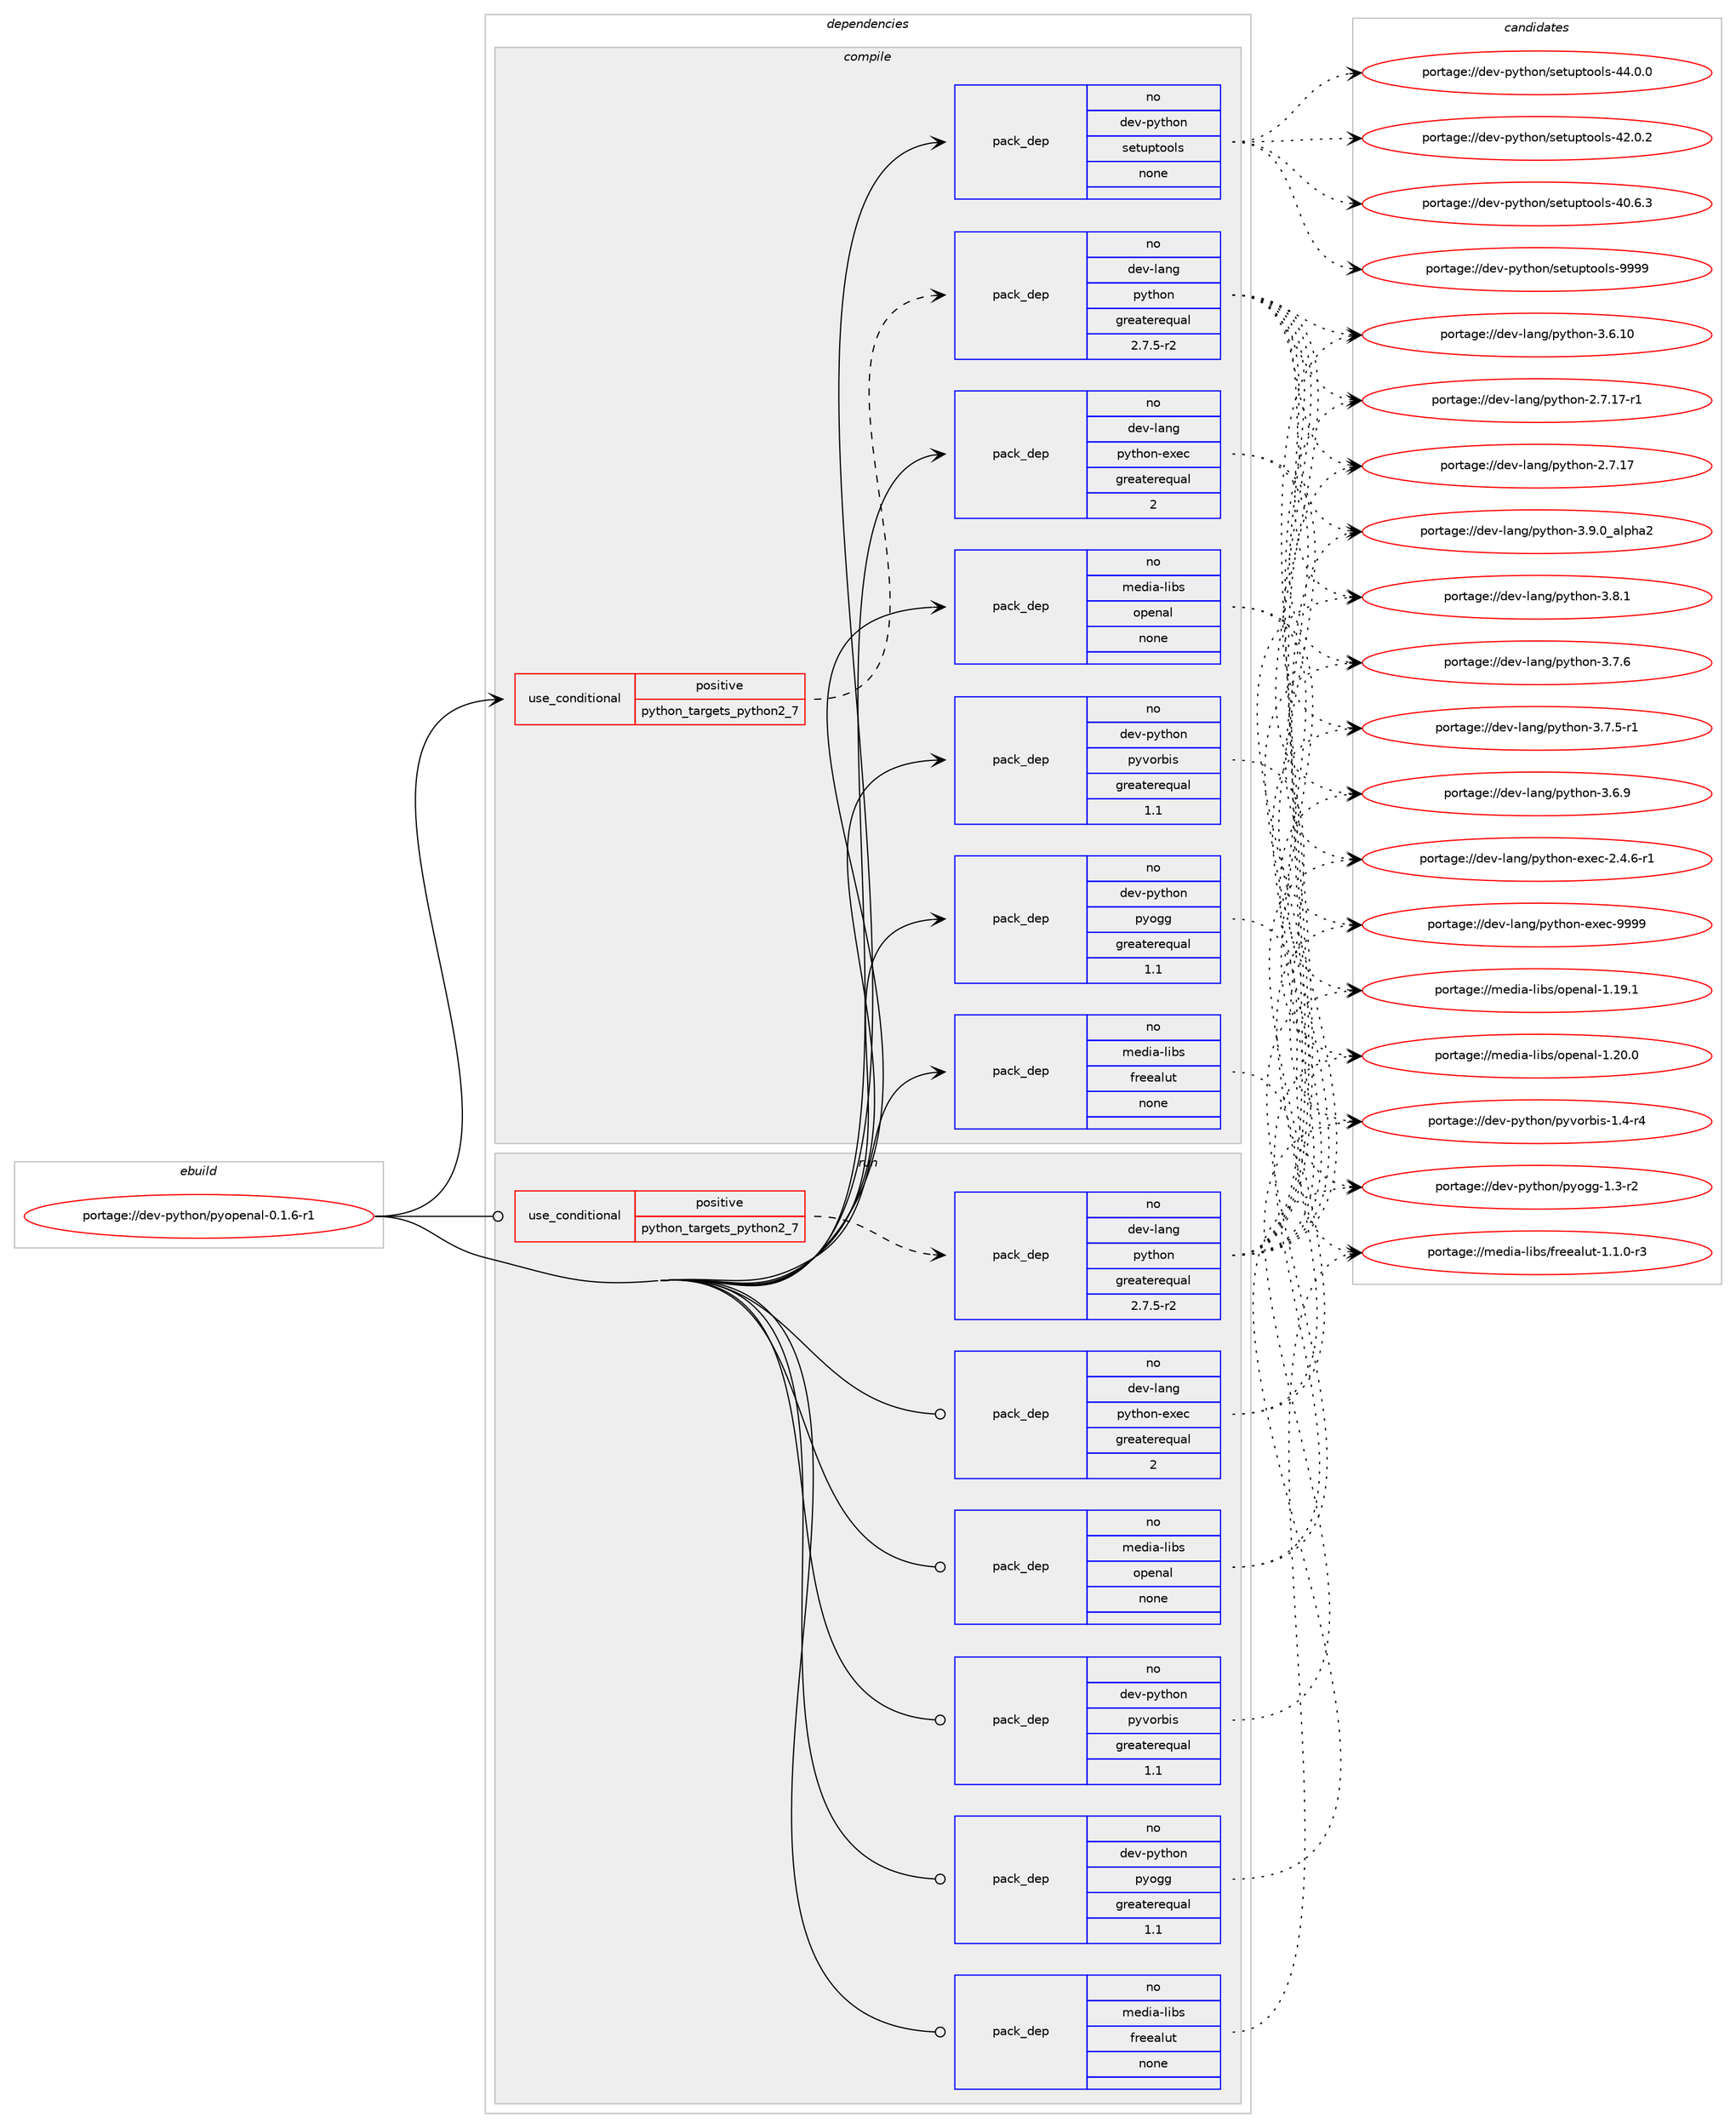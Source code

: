 digraph prolog {

# *************
# Graph options
# *************

newrank=true;
concentrate=true;
compound=true;
graph [rankdir=LR,fontname=Helvetica,fontsize=10,ranksep=1.5];#, ranksep=2.5, nodesep=0.2];
edge  [arrowhead=vee];
node  [fontname=Helvetica,fontsize=10];

# **********
# The ebuild
# **********

subgraph cluster_leftcol {
color=gray;
rank=same;
label=<<i>ebuild</i>>;
id [label="portage://dev-python/pyopenal-0.1.6-r1", color=red, width=4, href="../dev-python/pyopenal-0.1.6-r1.svg"];
}

# ****************
# The dependencies
# ****************

subgraph cluster_midcol {
color=gray;
label=<<i>dependencies</i>>;
subgraph cluster_compile {
fillcolor="#eeeeee";
style=filled;
label=<<i>compile</i>>;
subgraph cond108980 {
dependency436524 [label=<<TABLE BORDER="0" CELLBORDER="1" CELLSPACING="0" CELLPADDING="4"><TR><TD ROWSPAN="3" CELLPADDING="10">use_conditional</TD></TR><TR><TD>positive</TD></TR><TR><TD>python_targets_python2_7</TD></TR></TABLE>>, shape=none, color=red];
subgraph pack322612 {
dependency436525 [label=<<TABLE BORDER="0" CELLBORDER="1" CELLSPACING="0" CELLPADDING="4" WIDTH="220"><TR><TD ROWSPAN="6" CELLPADDING="30">pack_dep</TD></TR><TR><TD WIDTH="110">no</TD></TR><TR><TD>dev-lang</TD></TR><TR><TD>python</TD></TR><TR><TD>greaterequal</TD></TR><TR><TD>2.7.5-r2</TD></TR></TABLE>>, shape=none, color=blue];
}
dependency436524:e -> dependency436525:w [weight=20,style="dashed",arrowhead="vee"];
}
id:e -> dependency436524:w [weight=20,style="solid",arrowhead="vee"];
subgraph pack322613 {
dependency436526 [label=<<TABLE BORDER="0" CELLBORDER="1" CELLSPACING="0" CELLPADDING="4" WIDTH="220"><TR><TD ROWSPAN="6" CELLPADDING="30">pack_dep</TD></TR><TR><TD WIDTH="110">no</TD></TR><TR><TD>dev-lang</TD></TR><TR><TD>python-exec</TD></TR><TR><TD>greaterequal</TD></TR><TR><TD>2</TD></TR></TABLE>>, shape=none, color=blue];
}
id:e -> dependency436526:w [weight=20,style="solid",arrowhead="vee"];
subgraph pack322614 {
dependency436527 [label=<<TABLE BORDER="0" CELLBORDER="1" CELLSPACING="0" CELLPADDING="4" WIDTH="220"><TR><TD ROWSPAN="6" CELLPADDING="30">pack_dep</TD></TR><TR><TD WIDTH="110">no</TD></TR><TR><TD>dev-python</TD></TR><TR><TD>pyogg</TD></TR><TR><TD>greaterequal</TD></TR><TR><TD>1.1</TD></TR></TABLE>>, shape=none, color=blue];
}
id:e -> dependency436527:w [weight=20,style="solid",arrowhead="vee"];
subgraph pack322615 {
dependency436528 [label=<<TABLE BORDER="0" CELLBORDER="1" CELLSPACING="0" CELLPADDING="4" WIDTH="220"><TR><TD ROWSPAN="6" CELLPADDING="30">pack_dep</TD></TR><TR><TD WIDTH="110">no</TD></TR><TR><TD>dev-python</TD></TR><TR><TD>pyvorbis</TD></TR><TR><TD>greaterequal</TD></TR><TR><TD>1.1</TD></TR></TABLE>>, shape=none, color=blue];
}
id:e -> dependency436528:w [weight=20,style="solid",arrowhead="vee"];
subgraph pack322616 {
dependency436529 [label=<<TABLE BORDER="0" CELLBORDER="1" CELLSPACING="0" CELLPADDING="4" WIDTH="220"><TR><TD ROWSPAN="6" CELLPADDING="30">pack_dep</TD></TR><TR><TD WIDTH="110">no</TD></TR><TR><TD>dev-python</TD></TR><TR><TD>setuptools</TD></TR><TR><TD>none</TD></TR><TR><TD></TD></TR></TABLE>>, shape=none, color=blue];
}
id:e -> dependency436529:w [weight=20,style="solid",arrowhead="vee"];
subgraph pack322617 {
dependency436530 [label=<<TABLE BORDER="0" CELLBORDER="1" CELLSPACING="0" CELLPADDING="4" WIDTH="220"><TR><TD ROWSPAN="6" CELLPADDING="30">pack_dep</TD></TR><TR><TD WIDTH="110">no</TD></TR><TR><TD>media-libs</TD></TR><TR><TD>freealut</TD></TR><TR><TD>none</TD></TR><TR><TD></TD></TR></TABLE>>, shape=none, color=blue];
}
id:e -> dependency436530:w [weight=20,style="solid",arrowhead="vee"];
subgraph pack322618 {
dependency436531 [label=<<TABLE BORDER="0" CELLBORDER="1" CELLSPACING="0" CELLPADDING="4" WIDTH="220"><TR><TD ROWSPAN="6" CELLPADDING="30">pack_dep</TD></TR><TR><TD WIDTH="110">no</TD></TR><TR><TD>media-libs</TD></TR><TR><TD>openal</TD></TR><TR><TD>none</TD></TR><TR><TD></TD></TR></TABLE>>, shape=none, color=blue];
}
id:e -> dependency436531:w [weight=20,style="solid",arrowhead="vee"];
}
subgraph cluster_compileandrun {
fillcolor="#eeeeee";
style=filled;
label=<<i>compile and run</i>>;
}
subgraph cluster_run {
fillcolor="#eeeeee";
style=filled;
label=<<i>run</i>>;
subgraph cond108981 {
dependency436532 [label=<<TABLE BORDER="0" CELLBORDER="1" CELLSPACING="0" CELLPADDING="4"><TR><TD ROWSPAN="3" CELLPADDING="10">use_conditional</TD></TR><TR><TD>positive</TD></TR><TR><TD>python_targets_python2_7</TD></TR></TABLE>>, shape=none, color=red];
subgraph pack322619 {
dependency436533 [label=<<TABLE BORDER="0" CELLBORDER="1" CELLSPACING="0" CELLPADDING="4" WIDTH="220"><TR><TD ROWSPAN="6" CELLPADDING="30">pack_dep</TD></TR><TR><TD WIDTH="110">no</TD></TR><TR><TD>dev-lang</TD></TR><TR><TD>python</TD></TR><TR><TD>greaterequal</TD></TR><TR><TD>2.7.5-r2</TD></TR></TABLE>>, shape=none, color=blue];
}
dependency436532:e -> dependency436533:w [weight=20,style="dashed",arrowhead="vee"];
}
id:e -> dependency436532:w [weight=20,style="solid",arrowhead="odot"];
subgraph pack322620 {
dependency436534 [label=<<TABLE BORDER="0" CELLBORDER="1" CELLSPACING="0" CELLPADDING="4" WIDTH="220"><TR><TD ROWSPAN="6" CELLPADDING="30">pack_dep</TD></TR><TR><TD WIDTH="110">no</TD></TR><TR><TD>dev-lang</TD></TR><TR><TD>python-exec</TD></TR><TR><TD>greaterequal</TD></TR><TR><TD>2</TD></TR></TABLE>>, shape=none, color=blue];
}
id:e -> dependency436534:w [weight=20,style="solid",arrowhead="odot"];
subgraph pack322621 {
dependency436535 [label=<<TABLE BORDER="0" CELLBORDER="1" CELLSPACING="0" CELLPADDING="4" WIDTH="220"><TR><TD ROWSPAN="6" CELLPADDING="30">pack_dep</TD></TR><TR><TD WIDTH="110">no</TD></TR><TR><TD>dev-python</TD></TR><TR><TD>pyogg</TD></TR><TR><TD>greaterequal</TD></TR><TR><TD>1.1</TD></TR></TABLE>>, shape=none, color=blue];
}
id:e -> dependency436535:w [weight=20,style="solid",arrowhead="odot"];
subgraph pack322622 {
dependency436536 [label=<<TABLE BORDER="0" CELLBORDER="1" CELLSPACING="0" CELLPADDING="4" WIDTH="220"><TR><TD ROWSPAN="6" CELLPADDING="30">pack_dep</TD></TR><TR><TD WIDTH="110">no</TD></TR><TR><TD>dev-python</TD></TR><TR><TD>pyvorbis</TD></TR><TR><TD>greaterequal</TD></TR><TR><TD>1.1</TD></TR></TABLE>>, shape=none, color=blue];
}
id:e -> dependency436536:w [weight=20,style="solid",arrowhead="odot"];
subgraph pack322623 {
dependency436537 [label=<<TABLE BORDER="0" CELLBORDER="1" CELLSPACING="0" CELLPADDING="4" WIDTH="220"><TR><TD ROWSPAN="6" CELLPADDING="30">pack_dep</TD></TR><TR><TD WIDTH="110">no</TD></TR><TR><TD>media-libs</TD></TR><TR><TD>freealut</TD></TR><TR><TD>none</TD></TR><TR><TD></TD></TR></TABLE>>, shape=none, color=blue];
}
id:e -> dependency436537:w [weight=20,style="solid",arrowhead="odot"];
subgraph pack322624 {
dependency436538 [label=<<TABLE BORDER="0" CELLBORDER="1" CELLSPACING="0" CELLPADDING="4" WIDTH="220"><TR><TD ROWSPAN="6" CELLPADDING="30">pack_dep</TD></TR><TR><TD WIDTH="110">no</TD></TR><TR><TD>media-libs</TD></TR><TR><TD>openal</TD></TR><TR><TD>none</TD></TR><TR><TD></TD></TR></TABLE>>, shape=none, color=blue];
}
id:e -> dependency436538:w [weight=20,style="solid",arrowhead="odot"];
}
}

# **************
# The candidates
# **************

subgraph cluster_choices {
rank=same;
color=gray;
label=<<i>candidates</i>>;

subgraph choice322612 {
color=black;
nodesep=1;
choice10010111845108971101034711212111610411111045514657464895971081121049750 [label="portage://dev-lang/python-3.9.0_alpha2", color=red, width=4,href="../dev-lang/python-3.9.0_alpha2.svg"];
choice100101118451089711010347112121116104111110455146564649 [label="portage://dev-lang/python-3.8.1", color=red, width=4,href="../dev-lang/python-3.8.1.svg"];
choice100101118451089711010347112121116104111110455146554654 [label="portage://dev-lang/python-3.7.6", color=red, width=4,href="../dev-lang/python-3.7.6.svg"];
choice1001011184510897110103471121211161041111104551465546534511449 [label="portage://dev-lang/python-3.7.5-r1", color=red, width=4,href="../dev-lang/python-3.7.5-r1.svg"];
choice100101118451089711010347112121116104111110455146544657 [label="portage://dev-lang/python-3.6.9", color=red, width=4,href="../dev-lang/python-3.6.9.svg"];
choice10010111845108971101034711212111610411111045514654464948 [label="portage://dev-lang/python-3.6.10", color=red, width=4,href="../dev-lang/python-3.6.10.svg"];
choice100101118451089711010347112121116104111110455046554649554511449 [label="portage://dev-lang/python-2.7.17-r1", color=red, width=4,href="../dev-lang/python-2.7.17-r1.svg"];
choice10010111845108971101034711212111610411111045504655464955 [label="portage://dev-lang/python-2.7.17", color=red, width=4,href="../dev-lang/python-2.7.17.svg"];
dependency436525:e -> choice10010111845108971101034711212111610411111045514657464895971081121049750:w [style=dotted,weight="100"];
dependency436525:e -> choice100101118451089711010347112121116104111110455146564649:w [style=dotted,weight="100"];
dependency436525:e -> choice100101118451089711010347112121116104111110455146554654:w [style=dotted,weight="100"];
dependency436525:e -> choice1001011184510897110103471121211161041111104551465546534511449:w [style=dotted,weight="100"];
dependency436525:e -> choice100101118451089711010347112121116104111110455146544657:w [style=dotted,weight="100"];
dependency436525:e -> choice10010111845108971101034711212111610411111045514654464948:w [style=dotted,weight="100"];
dependency436525:e -> choice100101118451089711010347112121116104111110455046554649554511449:w [style=dotted,weight="100"];
dependency436525:e -> choice10010111845108971101034711212111610411111045504655464955:w [style=dotted,weight="100"];
}
subgraph choice322613 {
color=black;
nodesep=1;
choice10010111845108971101034711212111610411111045101120101994557575757 [label="portage://dev-lang/python-exec-9999", color=red, width=4,href="../dev-lang/python-exec-9999.svg"];
choice10010111845108971101034711212111610411111045101120101994550465246544511449 [label="portage://dev-lang/python-exec-2.4.6-r1", color=red, width=4,href="../dev-lang/python-exec-2.4.6-r1.svg"];
dependency436526:e -> choice10010111845108971101034711212111610411111045101120101994557575757:w [style=dotted,weight="100"];
dependency436526:e -> choice10010111845108971101034711212111610411111045101120101994550465246544511449:w [style=dotted,weight="100"];
}
subgraph choice322614 {
color=black;
nodesep=1;
choice1001011184511212111610411111047112121111103103454946514511450 [label="portage://dev-python/pyogg-1.3-r2", color=red, width=4,href="../dev-python/pyogg-1.3-r2.svg"];
dependency436527:e -> choice1001011184511212111610411111047112121111103103454946514511450:w [style=dotted,weight="100"];
}
subgraph choice322615 {
color=black;
nodesep=1;
choice100101118451121211161041111104711212111811111498105115454946524511452 [label="portage://dev-python/pyvorbis-1.4-r4", color=red, width=4,href="../dev-python/pyvorbis-1.4-r4.svg"];
dependency436528:e -> choice100101118451121211161041111104711212111811111498105115454946524511452:w [style=dotted,weight="100"];
}
subgraph choice322616 {
color=black;
nodesep=1;
choice10010111845112121116104111110471151011161171121161111111081154557575757 [label="portage://dev-python/setuptools-9999", color=red, width=4,href="../dev-python/setuptools-9999.svg"];
choice100101118451121211161041111104711510111611711211611111110811545525246484648 [label="portage://dev-python/setuptools-44.0.0", color=red, width=4,href="../dev-python/setuptools-44.0.0.svg"];
choice100101118451121211161041111104711510111611711211611111110811545525046484650 [label="portage://dev-python/setuptools-42.0.2", color=red, width=4,href="../dev-python/setuptools-42.0.2.svg"];
choice100101118451121211161041111104711510111611711211611111110811545524846544651 [label="portage://dev-python/setuptools-40.6.3", color=red, width=4,href="../dev-python/setuptools-40.6.3.svg"];
dependency436529:e -> choice10010111845112121116104111110471151011161171121161111111081154557575757:w [style=dotted,weight="100"];
dependency436529:e -> choice100101118451121211161041111104711510111611711211611111110811545525246484648:w [style=dotted,weight="100"];
dependency436529:e -> choice100101118451121211161041111104711510111611711211611111110811545525046484650:w [style=dotted,weight="100"];
dependency436529:e -> choice100101118451121211161041111104711510111611711211611111110811545524846544651:w [style=dotted,weight="100"];
}
subgraph choice322617 {
color=black;
nodesep=1;
choice10910110010597451081059811547102114101101971081171164549464946484511451 [label="portage://media-libs/freealut-1.1.0-r3", color=red, width=4,href="../media-libs/freealut-1.1.0-r3.svg"];
dependency436530:e -> choice10910110010597451081059811547102114101101971081171164549464946484511451:w [style=dotted,weight="100"];
}
subgraph choice322618 {
color=black;
nodesep=1;
choice109101100105974510810598115471111121011109710845494650484648 [label="portage://media-libs/openal-1.20.0", color=red, width=4,href="../media-libs/openal-1.20.0.svg"];
choice109101100105974510810598115471111121011109710845494649574649 [label="portage://media-libs/openal-1.19.1", color=red, width=4,href="../media-libs/openal-1.19.1.svg"];
dependency436531:e -> choice109101100105974510810598115471111121011109710845494650484648:w [style=dotted,weight="100"];
dependency436531:e -> choice109101100105974510810598115471111121011109710845494649574649:w [style=dotted,weight="100"];
}
subgraph choice322619 {
color=black;
nodesep=1;
choice10010111845108971101034711212111610411111045514657464895971081121049750 [label="portage://dev-lang/python-3.9.0_alpha2", color=red, width=4,href="../dev-lang/python-3.9.0_alpha2.svg"];
choice100101118451089711010347112121116104111110455146564649 [label="portage://dev-lang/python-3.8.1", color=red, width=4,href="../dev-lang/python-3.8.1.svg"];
choice100101118451089711010347112121116104111110455146554654 [label="portage://dev-lang/python-3.7.6", color=red, width=4,href="../dev-lang/python-3.7.6.svg"];
choice1001011184510897110103471121211161041111104551465546534511449 [label="portage://dev-lang/python-3.7.5-r1", color=red, width=4,href="../dev-lang/python-3.7.5-r1.svg"];
choice100101118451089711010347112121116104111110455146544657 [label="portage://dev-lang/python-3.6.9", color=red, width=4,href="../dev-lang/python-3.6.9.svg"];
choice10010111845108971101034711212111610411111045514654464948 [label="portage://dev-lang/python-3.6.10", color=red, width=4,href="../dev-lang/python-3.6.10.svg"];
choice100101118451089711010347112121116104111110455046554649554511449 [label="portage://dev-lang/python-2.7.17-r1", color=red, width=4,href="../dev-lang/python-2.7.17-r1.svg"];
choice10010111845108971101034711212111610411111045504655464955 [label="portage://dev-lang/python-2.7.17", color=red, width=4,href="../dev-lang/python-2.7.17.svg"];
dependency436533:e -> choice10010111845108971101034711212111610411111045514657464895971081121049750:w [style=dotted,weight="100"];
dependency436533:e -> choice100101118451089711010347112121116104111110455146564649:w [style=dotted,weight="100"];
dependency436533:e -> choice100101118451089711010347112121116104111110455146554654:w [style=dotted,weight="100"];
dependency436533:e -> choice1001011184510897110103471121211161041111104551465546534511449:w [style=dotted,weight="100"];
dependency436533:e -> choice100101118451089711010347112121116104111110455146544657:w [style=dotted,weight="100"];
dependency436533:e -> choice10010111845108971101034711212111610411111045514654464948:w [style=dotted,weight="100"];
dependency436533:e -> choice100101118451089711010347112121116104111110455046554649554511449:w [style=dotted,weight="100"];
dependency436533:e -> choice10010111845108971101034711212111610411111045504655464955:w [style=dotted,weight="100"];
}
subgraph choice322620 {
color=black;
nodesep=1;
choice10010111845108971101034711212111610411111045101120101994557575757 [label="portage://dev-lang/python-exec-9999", color=red, width=4,href="../dev-lang/python-exec-9999.svg"];
choice10010111845108971101034711212111610411111045101120101994550465246544511449 [label="portage://dev-lang/python-exec-2.4.6-r1", color=red, width=4,href="../dev-lang/python-exec-2.4.6-r1.svg"];
dependency436534:e -> choice10010111845108971101034711212111610411111045101120101994557575757:w [style=dotted,weight="100"];
dependency436534:e -> choice10010111845108971101034711212111610411111045101120101994550465246544511449:w [style=dotted,weight="100"];
}
subgraph choice322621 {
color=black;
nodesep=1;
choice1001011184511212111610411111047112121111103103454946514511450 [label="portage://dev-python/pyogg-1.3-r2", color=red, width=4,href="../dev-python/pyogg-1.3-r2.svg"];
dependency436535:e -> choice1001011184511212111610411111047112121111103103454946514511450:w [style=dotted,weight="100"];
}
subgraph choice322622 {
color=black;
nodesep=1;
choice100101118451121211161041111104711212111811111498105115454946524511452 [label="portage://dev-python/pyvorbis-1.4-r4", color=red, width=4,href="../dev-python/pyvorbis-1.4-r4.svg"];
dependency436536:e -> choice100101118451121211161041111104711212111811111498105115454946524511452:w [style=dotted,weight="100"];
}
subgraph choice322623 {
color=black;
nodesep=1;
choice10910110010597451081059811547102114101101971081171164549464946484511451 [label="portage://media-libs/freealut-1.1.0-r3", color=red, width=4,href="../media-libs/freealut-1.1.0-r3.svg"];
dependency436537:e -> choice10910110010597451081059811547102114101101971081171164549464946484511451:w [style=dotted,weight="100"];
}
subgraph choice322624 {
color=black;
nodesep=1;
choice109101100105974510810598115471111121011109710845494650484648 [label="portage://media-libs/openal-1.20.0", color=red, width=4,href="../media-libs/openal-1.20.0.svg"];
choice109101100105974510810598115471111121011109710845494649574649 [label="portage://media-libs/openal-1.19.1", color=red, width=4,href="../media-libs/openal-1.19.1.svg"];
dependency436538:e -> choice109101100105974510810598115471111121011109710845494650484648:w [style=dotted,weight="100"];
dependency436538:e -> choice109101100105974510810598115471111121011109710845494649574649:w [style=dotted,weight="100"];
}
}

}
